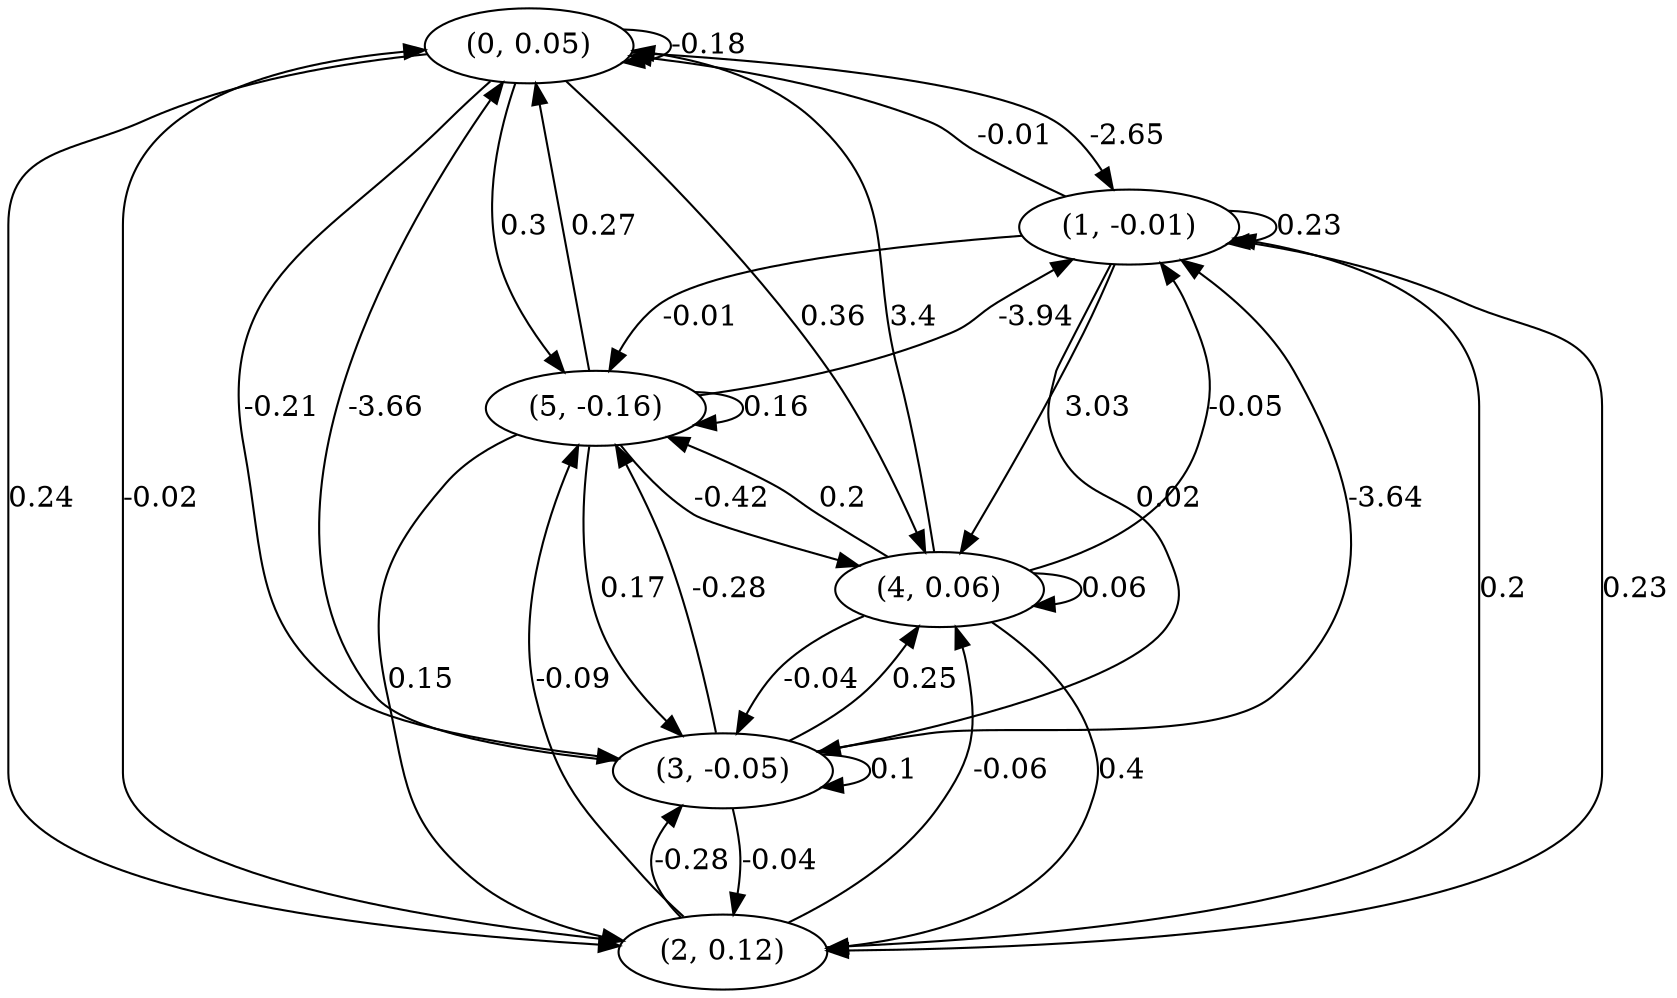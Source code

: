 digraph {
    0 [ label = "(0, 0.05)" ]
    1 [ label = "(1, -0.01)" ]
    2 [ label = "(2, 0.12)" ]
    3 [ label = "(3, -0.05)" ]
    4 [ label = "(4, 0.06)" ]
    5 [ label = "(5, -0.16)" ]
    0 -> 0 [ label = "-0.18" ]
    1 -> 1 [ label = "0.23" ]
    3 -> 3 [ label = "0.1" ]
    4 -> 4 [ label = "0.06" ]
    5 -> 5 [ label = "0.16" ]
    1 -> 0 [ label = "-0.01" ]
    2 -> 0 [ label = "-0.02" ]
    3 -> 0 [ label = "-3.66" ]
    4 -> 0 [ label = "3.4" ]
    5 -> 0 [ label = "0.27" ]
    0 -> 1 [ label = "-2.65" ]
    2 -> 1 [ label = "0.2" ]
    3 -> 1 [ label = "-3.64" ]
    4 -> 1 [ label = "-0.05" ]
    5 -> 1 [ label = "-3.94" ]
    0 -> 2 [ label = "0.24" ]
    1 -> 2 [ label = "0.23" ]
    3 -> 2 [ label = "-0.04" ]
    4 -> 2 [ label = "0.4" ]
    5 -> 2 [ label = "0.15" ]
    0 -> 3 [ label = "-0.21" ]
    1 -> 3 [ label = "0.02" ]
    2 -> 3 [ label = "-0.28" ]
    4 -> 3 [ label = "-0.04" ]
    5 -> 3 [ label = "0.17" ]
    0 -> 4 [ label = "0.36" ]
    1 -> 4 [ label = "3.03" ]
    2 -> 4 [ label = "-0.06" ]
    3 -> 4 [ label = "0.25" ]
    5 -> 4 [ label = "-0.42" ]
    0 -> 5 [ label = "0.3" ]
    1 -> 5 [ label = "-0.01" ]
    2 -> 5 [ label = "-0.09" ]
    3 -> 5 [ label = "-0.28" ]
    4 -> 5 [ label = "0.2" ]
}


